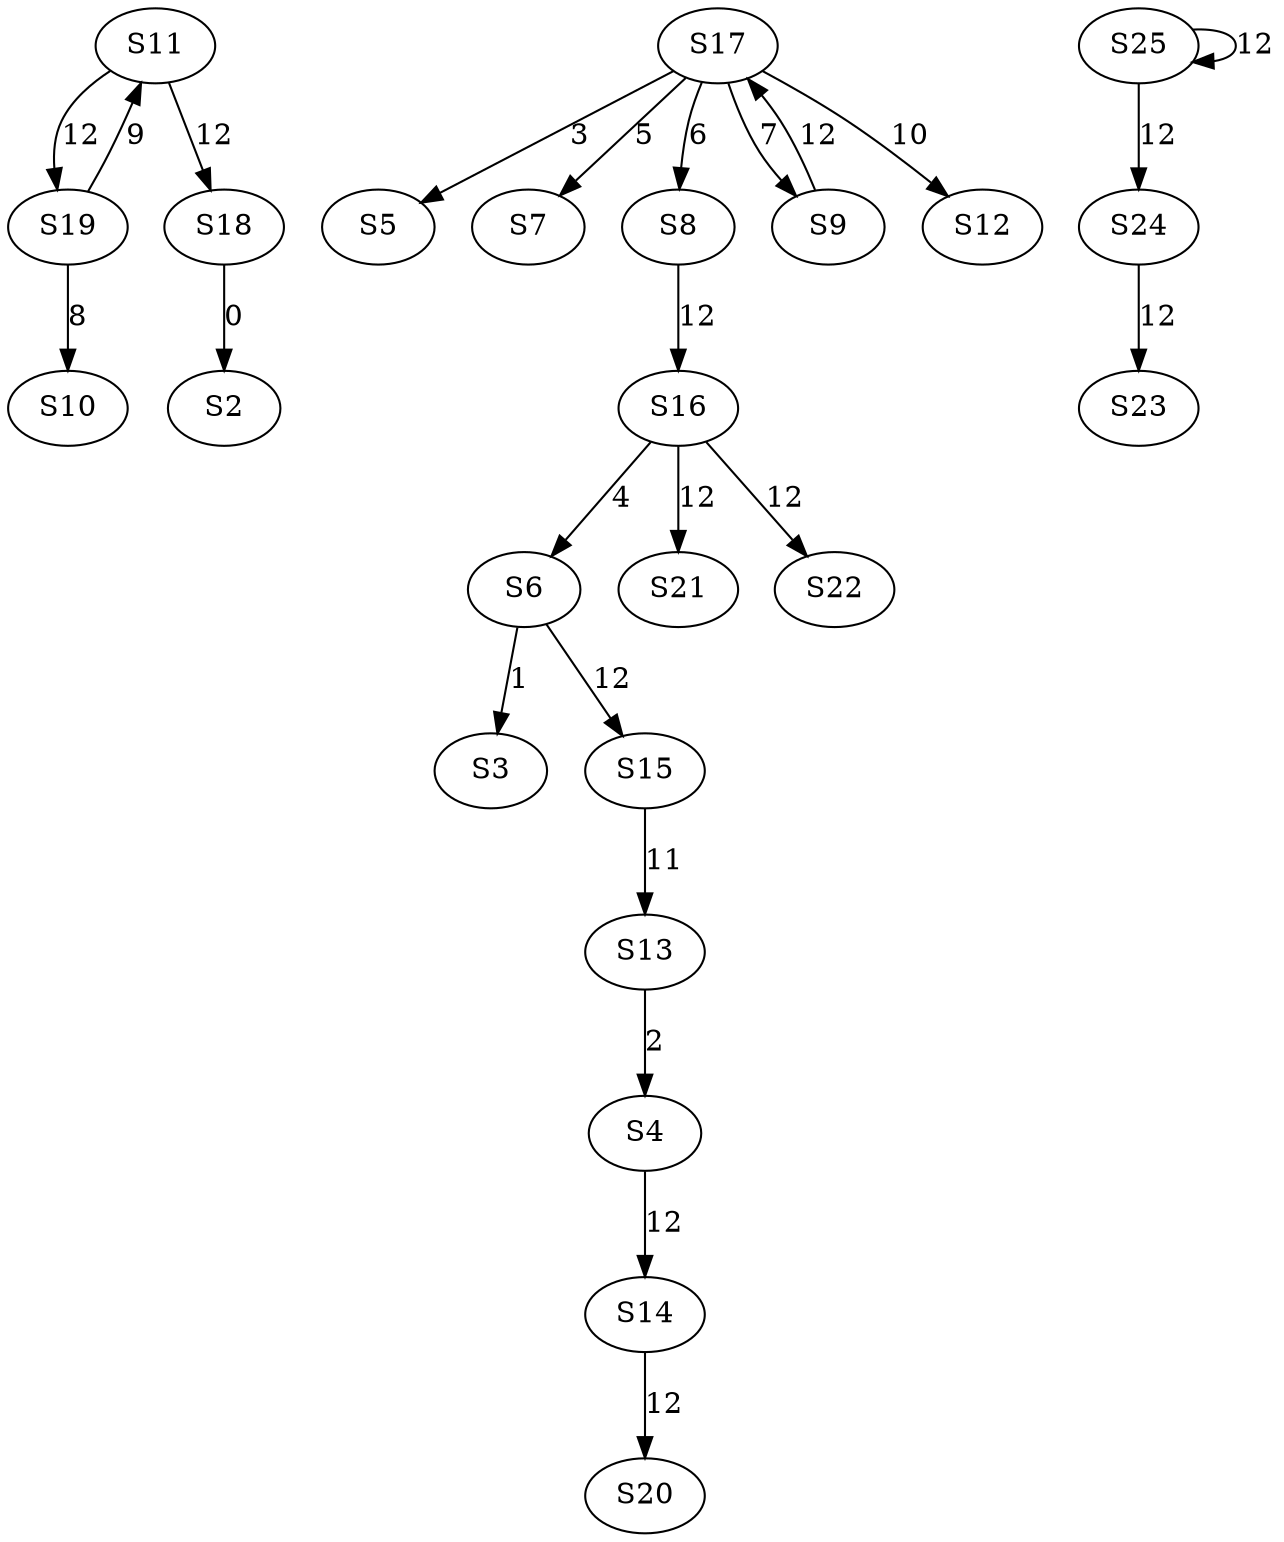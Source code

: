 strict digraph {
	S18 -> S2 [ label = 0 ];
	S6 -> S3 [ label = 1 ];
	S13 -> S4 [ label = 2 ];
	S17 -> S5 [ label = 3 ];
	S16 -> S6 [ label = 4 ];
	S17 -> S7 [ label = 5 ];
	S17 -> S8 [ label = 6 ];
	S17 -> S9 [ label = 7 ];
	S19 -> S10 [ label = 8 ];
	S19 -> S11 [ label = 9 ];
	S17 -> S12 [ label = 10 ];
	S15 -> S13 [ label = 11 ];
	S4 -> S14 [ label = 12 ];
	S6 -> S15 [ label = 12 ];
	S8 -> S16 [ label = 12 ];
	S9 -> S17 [ label = 12 ];
	S11 -> S18 [ label = 12 ];
	S11 -> S19 [ label = 12 ];
	S14 -> S20 [ label = 12 ];
	S16 -> S21 [ label = 12 ];
	S16 -> S22 [ label = 12 ];
	S24 -> S23 [ label = 12 ];
	S25 -> S24 [ label = 12 ];
	S25 -> S25 [ label = 12 ];
}